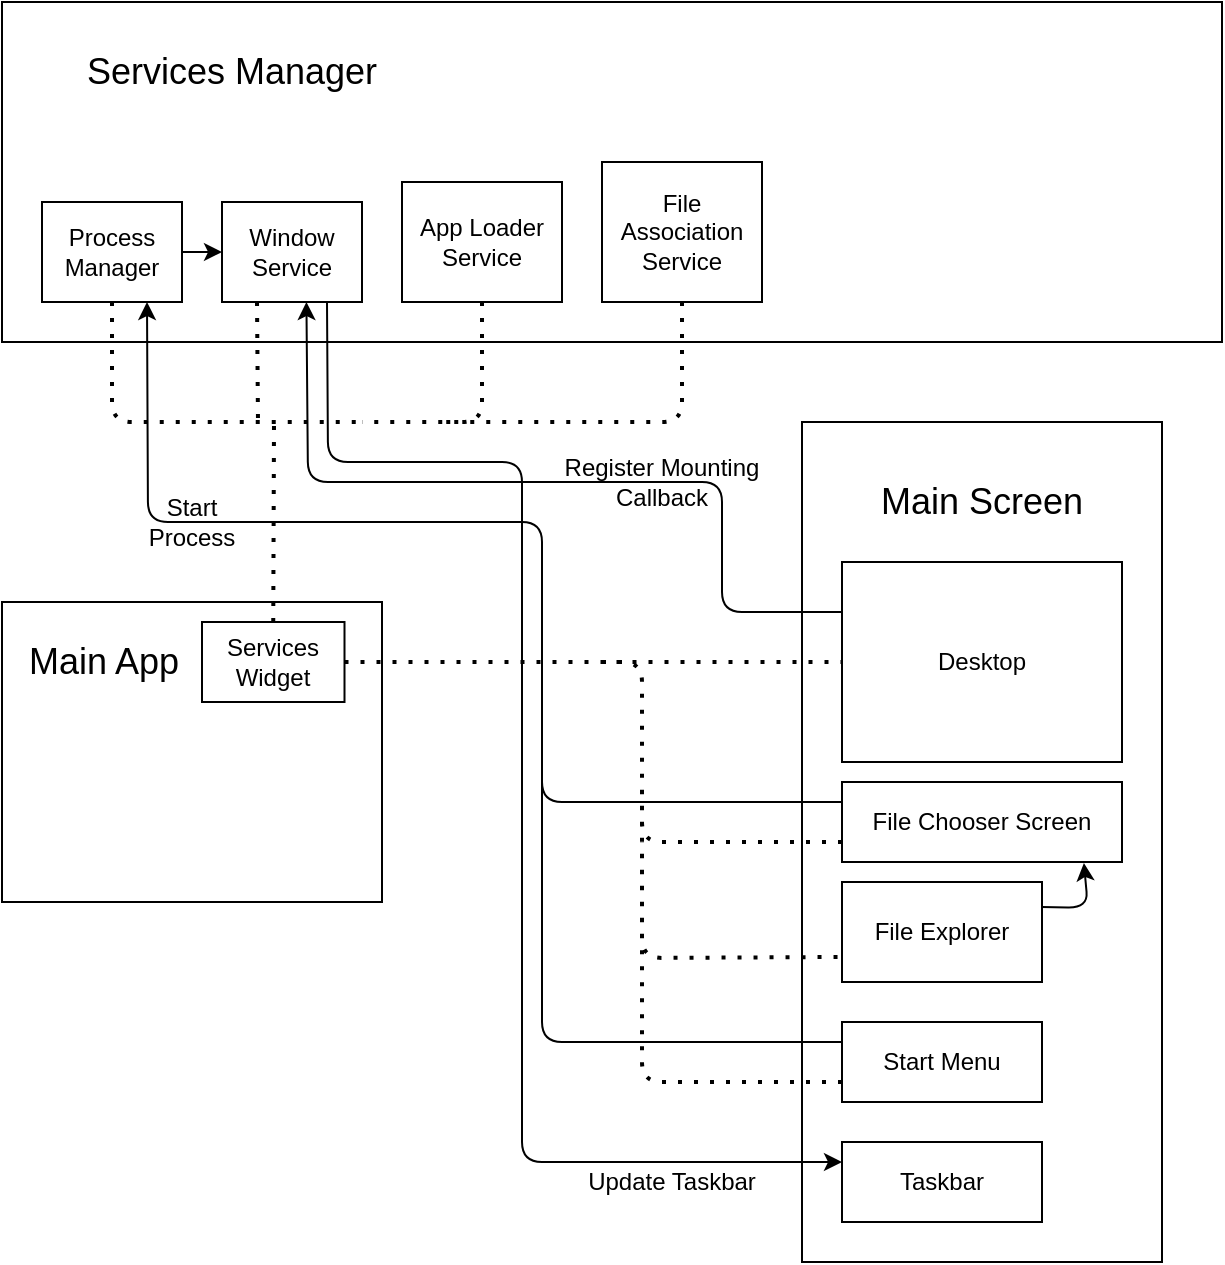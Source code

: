 <mxfile version="27.0.9">
  <diagram id="KRG-sjebez78_4-_Vy49" name="Page-1">
    <mxGraphModel dx="1042" dy="634" grid="1" gridSize="10" guides="1" tooltips="1" connect="1" arrows="1" fold="1" page="1" pageScale="1" pageWidth="850" pageHeight="1100" background="light-dark(#FFFFFF,#1B1D1E)" math="0" shadow="0">
      <root>
        <mxCell id="0" />
        <mxCell id="1" parent="0" />
        <mxCell id="13" value="" style="rounded=0;whiteSpace=wrap;html=1;fillColor=none;" parent="1" vertex="1">
          <mxGeometry x="480" y="280" width="180" height="420" as="geometry" />
        </mxCell>
        <mxCell id="63" style="edgeStyle=none;html=1;exitX=0;exitY=0.25;exitDx=0;exitDy=0;entryX=0.603;entryY=1;entryDx=0;entryDy=0;entryPerimeter=0;" parent="1" source="15" target="5" edge="1">
          <mxGeometry relative="1" as="geometry">
            <Array as="points">
              <mxPoint x="440" y="375" />
              <mxPoint x="440" y="310" />
              <mxPoint x="233" y="310" />
            </Array>
          </mxGeometry>
        </mxCell>
        <mxCell id="65" style="edgeStyle=none;html=1;exitX=0;exitY=0.25;exitDx=0;exitDy=0;entryX=0.75;entryY=1;entryDx=0;entryDy=0;" parent="1" source="16" target="4" edge="1">
          <mxGeometry relative="1" as="geometry">
            <Array as="points">
              <mxPoint x="350" y="590" />
              <mxPoint x="350" y="330" />
              <mxPoint x="153" y="330" />
            </Array>
          </mxGeometry>
        </mxCell>
        <mxCell id="46" style="edgeStyle=none;shape=connector;rounded=1;html=1;exitX=0.5;exitY=0;exitDx=0;exitDy=0;dashed=1;dashPattern=1 3;strokeColor=default;strokeWidth=2;align=center;verticalAlign=middle;fontFamily=Helvetica;fontSize=11;fontColor=default;labelBackgroundColor=default;endArrow=none;" parent="1" source="22" edge="1">
          <mxGeometry relative="1" as="geometry">
            <mxPoint x="216" y="280" as="targetPoint" />
          </mxGeometry>
        </mxCell>
        <mxCell id="79" value="" style="group;fillColor=none;" parent="1" vertex="1" connectable="0">
          <mxGeometry x="80" y="370" width="190" height="150" as="geometry" />
        </mxCell>
        <mxCell id="20" value="" style="rounded=0;whiteSpace=wrap;html=1;container=0;fillColor=none;" parent="79" vertex="1">
          <mxGeometry width="190" height="150" as="geometry" />
        </mxCell>
        <mxCell id="21" value="&lt;font style=&quot;font-size: 18px;&quot;&gt;Main App&lt;/font&gt;" style="text;html=1;align=center;verticalAlign=middle;whiteSpace=wrap;rounded=0;container=0;" parent="79" vertex="1">
          <mxGeometry x="11.88" y="10" width="78.13" height="40" as="geometry" />
        </mxCell>
        <mxCell id="22" value="Services Widget" style="rounded=0;whiteSpace=wrap;html=1;container=0;fillColor=none;" parent="79" vertex="1">
          <mxGeometry x="100" y="10" width="71.25" height="40" as="geometry" />
        </mxCell>
        <mxCell id="14" value="&lt;font style=&quot;font-size: 18px;&quot;&gt;Main Screen&lt;/font&gt;" style="text;html=1;align=center;verticalAlign=middle;whiteSpace=wrap;rounded=0;" parent="1" vertex="1">
          <mxGeometry x="500" y="290" width="140" height="60" as="geometry" />
        </mxCell>
        <mxCell id="15" value="Desktop" style="rounded=0;whiteSpace=wrap;html=1;fillColor=none;" parent="1" vertex="1">
          <mxGeometry x="500" y="350" width="140" height="100" as="geometry" />
        </mxCell>
        <mxCell id="51" style="edgeStyle=none;shape=connector;rounded=1;html=1;exitX=0;exitY=0.75;exitDx=0;exitDy=0;dashed=1;dashPattern=1 3;strokeColor=default;strokeWidth=2;align=center;verticalAlign=middle;fontFamily=Helvetica;fontSize=11;fontColor=default;labelBackgroundColor=default;endArrow=none;" parent="1" source="16" edge="1">
          <mxGeometry relative="1" as="geometry">
            <mxPoint x="400" y="490" as="targetPoint" />
            <Array as="points">
              <mxPoint x="400" y="610" />
            </Array>
          </mxGeometry>
        </mxCell>
        <mxCell id="16" value="Start Menu" style="rounded=0;whiteSpace=wrap;html=1;fillColor=none;" parent="1" vertex="1">
          <mxGeometry x="500" y="580" width="100" height="40" as="geometry" />
        </mxCell>
        <mxCell id="17" value="File Explorer" style="rounded=0;whiteSpace=wrap;html=1;fillColor=none;" parent="1" vertex="1">
          <mxGeometry x="500" y="510" width="100" height="50" as="geometry" />
        </mxCell>
        <mxCell id="53" style="edgeStyle=none;shape=connector;rounded=1;html=1;exitX=0;exitY=0.75;exitDx=0;exitDy=0;dashed=1;dashPattern=1 3;strokeColor=default;strokeWidth=2;align=center;verticalAlign=middle;fontFamily=Helvetica;fontSize=11;fontColor=default;labelBackgroundColor=default;endArrow=none;" parent="1" source="18" edge="1">
          <mxGeometry relative="1" as="geometry">
            <mxPoint x="400" y="460" as="targetPoint" />
            <Array as="points">
              <mxPoint x="400" y="490" />
            </Array>
          </mxGeometry>
        </mxCell>
        <mxCell id="18" value="File Chooser Screen" style="rounded=0;whiteSpace=wrap;html=1;fillColor=none;" parent="1" vertex="1">
          <mxGeometry x="500" y="460" width="140" height="40" as="geometry" />
        </mxCell>
        <mxCell id="69" style="edgeStyle=none;html=1;exitX=1;exitY=0.25;exitDx=0;exitDy=0;entryX=0.864;entryY=1.013;entryDx=0;entryDy=0;entryPerimeter=0;" parent="1" source="17" target="18" edge="1">
          <mxGeometry relative="1" as="geometry">
            <mxPoint x="623" y="490" as="targetPoint" />
            <Array as="points">
              <mxPoint x="623" y="523" />
            </Array>
          </mxGeometry>
        </mxCell>
        <mxCell id="80" value="Taskbar" style="rounded=0;whiteSpace=wrap;html=1;fillColor=none;" parent="1" vertex="1">
          <mxGeometry x="500" y="640" width="100" height="40" as="geometry" />
        </mxCell>
        <mxCell id="47" style="edgeStyle=none;shape=connector;rounded=1;html=1;exitX=1;exitY=0.5;exitDx=0;exitDy=0;dashed=1;dashPattern=1 3;strokeColor=default;strokeWidth=2;align=center;verticalAlign=middle;fontFamily=Helvetica;fontSize=11;fontColor=default;labelBackgroundColor=default;endArrow=none;entryX=0;entryY=0.5;entryDx=0;entryDy=0;" parent="1" source="22" target="15" edge="1">
          <mxGeometry relative="1" as="geometry">
            <mxPoint x="400" y="440" as="targetPoint" />
            <Array as="points">
              <mxPoint x="350" y="400" />
              <mxPoint x="400" y="400" />
              <mxPoint x="440" y="400" />
            </Array>
          </mxGeometry>
        </mxCell>
        <mxCell id="49" value="" style="edgeStyle=none;orthogonalLoop=1;jettySize=auto;html=1;rounded=1;dashed=1;dashPattern=1 3;strokeColor=default;strokeWidth=2;align=center;verticalAlign=middle;fontFamily=Helvetica;fontSize=11;fontColor=default;labelBackgroundColor=default;endArrow=none;entryX=0;entryY=0.75;entryDx=0;entryDy=0;" parent="1" target="17" edge="1">
          <mxGeometry width="80" relative="1" as="geometry">
            <mxPoint x="380" y="400" as="sourcePoint" />
            <mxPoint x="490" y="430" as="targetPoint" />
            <Array as="points">
              <mxPoint x="400" y="400" />
              <mxPoint x="400" y="548" />
            </Array>
          </mxGeometry>
        </mxCell>
        <mxCell id="73" value="" style="endArrow=none;html=1;exitX=0;exitY=0.25;exitDx=0;exitDy=0;" parent="1" source="18" edge="1">
          <mxGeometry width="50" height="50" relative="1" as="geometry">
            <mxPoint x="410" y="440" as="sourcePoint" />
            <mxPoint x="350" y="450" as="targetPoint" />
            <Array as="points">
              <mxPoint x="350" y="470" />
            </Array>
          </mxGeometry>
        </mxCell>
        <mxCell id="83" style="edgeStyle=none;html=1;exitX=0.75;exitY=1;exitDx=0;exitDy=0;entryX=0;entryY=0.25;entryDx=0;entryDy=0;" parent="1" source="5" target="80" edge="1">
          <mxGeometry relative="1" as="geometry">
            <Array as="points">
              <mxPoint x="243" y="300" />
              <mxPoint x="340" y="300" />
              <mxPoint x="340" y="650" />
            </Array>
          </mxGeometry>
        </mxCell>
        <mxCell id="84" value="Update Taskbar" style="text;html=1;align=center;verticalAlign=middle;whiteSpace=wrap;rounded=0;" parent="1" vertex="1">
          <mxGeometry x="360" y="650" width="110" height="20" as="geometry" />
        </mxCell>
        <mxCell id="88" value="Start Process" style="text;html=1;align=center;verticalAlign=middle;whiteSpace=wrap;rounded=0;" parent="1" vertex="1">
          <mxGeometry x="150" y="310" width="50" height="40" as="geometry" />
        </mxCell>
        <mxCell id="90" value="Register Mounting Callback" style="text;html=1;align=center;verticalAlign=middle;whiteSpace=wrap;rounded=0;" parent="1" vertex="1">
          <mxGeometry x="350" y="290" width="120" height="40" as="geometry" />
        </mxCell>
        <mxCell id="11" value="&lt;div style=&quot;text-align: justify;&quot;&gt;&lt;br&gt;&lt;/div&gt;" style="rounded=0;whiteSpace=wrap;html=1;fillColor=none;" parent="1" vertex="1">
          <mxGeometry x="80" y="70" width="610" height="170" as="geometry" />
        </mxCell>
        <mxCell id="41" style="edgeStyle=none;shape=connector;rounded=1;html=1;exitX=0.5;exitY=1;exitDx=0;exitDy=0;dashed=1;dashPattern=1 3;strokeColor=default;strokeWidth=2;align=center;verticalAlign=middle;fontFamily=Helvetica;fontSize=11;fontColor=default;labelBackgroundColor=default;endArrow=none;" parent="1" source="4" edge="1">
          <mxGeometry relative="1" as="geometry">
            <mxPoint x="260" y="280" as="targetPoint" />
            <Array as="points">
              <mxPoint x="135" y="280" />
            </Array>
          </mxGeometry>
        </mxCell>
        <mxCell id="78" style="edgeStyle=none;html=1;exitX=1;exitY=0.5;exitDx=0;exitDy=0;entryX=0;entryY=0.5;entryDx=0;entryDy=0;" parent="1" source="4" target="5" edge="1">
          <mxGeometry relative="1" as="geometry" />
        </mxCell>
        <mxCell id="4" value="Process Manager" style="rounded=0;whiteSpace=wrap;html=1;fillColor=none;" parent="1" vertex="1">
          <mxGeometry x="100" y="170" width="70" height="50" as="geometry" />
        </mxCell>
        <mxCell id="45" style="edgeStyle=none;shape=connector;rounded=1;html=1;exitX=0.25;exitY=1;exitDx=0;exitDy=0;dashed=1;dashPattern=1 3;strokeColor=default;strokeWidth=2;align=center;verticalAlign=middle;fontFamily=Helvetica;fontSize=11;fontColor=default;labelBackgroundColor=default;endArrow=none;" parent="1" source="5" edge="1">
          <mxGeometry relative="1" as="geometry">
            <mxPoint x="208" y="280" as="targetPoint" />
          </mxGeometry>
        </mxCell>
        <mxCell id="5" value="Window Service" style="rounded=0;whiteSpace=wrap;html=1;fillColor=none;" parent="1" vertex="1">
          <mxGeometry x="190" y="170" width="70" height="50" as="geometry" />
        </mxCell>
        <mxCell id="44" style="edgeStyle=none;shape=connector;rounded=1;html=1;exitX=0.5;exitY=1;exitDx=0;exitDy=0;dashed=1;dashPattern=1 3;strokeColor=default;strokeWidth=2;align=center;verticalAlign=middle;fontFamily=Helvetica;fontSize=11;fontColor=default;labelBackgroundColor=default;endArrow=none;" parent="1" source="7" edge="1">
          <mxGeometry relative="1" as="geometry">
            <mxPoint x="300" y="280" as="targetPoint" />
            <Array as="points">
              <mxPoint x="320" y="280" />
            </Array>
          </mxGeometry>
        </mxCell>
        <mxCell id="7" value="App Loader Service" style="rounded=0;whiteSpace=wrap;html=1;fillColor=none;" parent="1" vertex="1">
          <mxGeometry x="280" y="160" width="80" height="60" as="geometry" />
        </mxCell>
        <mxCell id="43" style="edgeStyle=none;shape=connector;rounded=1;html=1;exitX=0.5;exitY=1;exitDx=0;exitDy=0;dashed=1;dashPattern=1 3;strokeColor=default;strokeWidth=2;align=center;verticalAlign=middle;fontFamily=Helvetica;fontSize=11;fontColor=default;labelBackgroundColor=default;endArrow=none;" parent="1" source="8" edge="1">
          <mxGeometry relative="1" as="geometry">
            <mxPoint x="260" y="280" as="targetPoint" />
            <Array as="points">
              <mxPoint x="420" y="280" />
            </Array>
          </mxGeometry>
        </mxCell>
        <mxCell id="8" value="File Association Service" style="rounded=0;whiteSpace=wrap;html=1;fillColor=none;" parent="1" vertex="1">
          <mxGeometry x="380" y="150" width="80" height="70" as="geometry" />
        </mxCell>
        <mxCell id="12" value="&lt;font style=&quot;font-size: 18px;&quot;&gt;Services Manager&lt;/font&gt;" style="text;html=1;align=center;verticalAlign=middle;whiteSpace=wrap;rounded=0;" parent="1" vertex="1">
          <mxGeometry x="110" y="70" width="170" height="70" as="geometry" />
        </mxCell>
      </root>
    </mxGraphModel>
  </diagram>
</mxfile>
